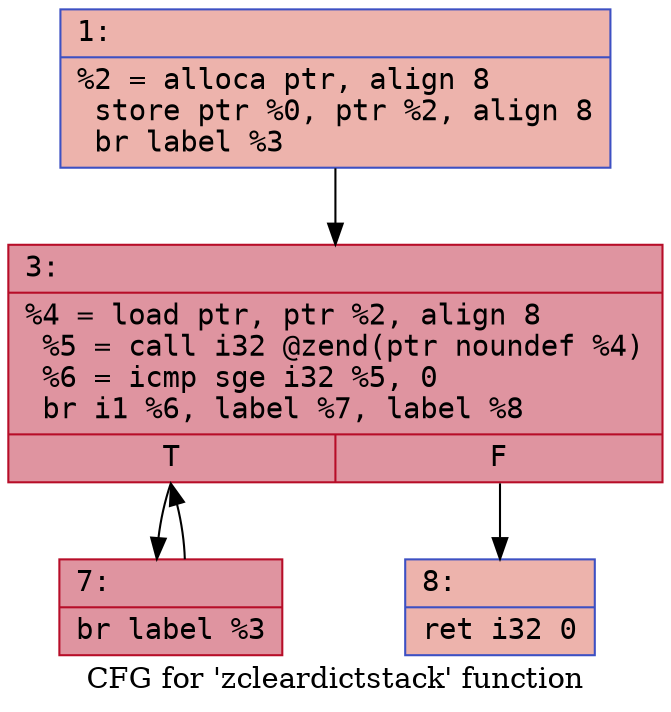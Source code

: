 digraph "CFG for 'zcleardictstack' function" {
	label="CFG for 'zcleardictstack' function";

	Node0x600003c00280 [shape=record,color="#3d50c3ff", style=filled, fillcolor="#d6524470" fontname="Courier",label="{1:\l|  %2 = alloca ptr, align 8\l  store ptr %0, ptr %2, align 8\l  br label %3\l}"];
	Node0x600003c00280 -> Node0x600003c002d0[tooltip="1 -> 3\nProbability 100.00%" ];
	Node0x600003c002d0 [shape=record,color="#b70d28ff", style=filled, fillcolor="#b70d2870" fontname="Courier",label="{3:\l|  %4 = load ptr, ptr %2, align 8\l  %5 = call i32 @zend(ptr noundef %4)\l  %6 = icmp sge i32 %5, 0\l  br i1 %6, label %7, label %8\l|{<s0>T|<s1>F}}"];
	Node0x600003c002d0:s0 -> Node0x600003c00320[tooltip="3 -> 7\nProbability 96.88%" ];
	Node0x600003c002d0:s1 -> Node0x600003c00370[tooltip="3 -> 8\nProbability 3.12%" ];
	Node0x600003c00320 [shape=record,color="#b70d28ff", style=filled, fillcolor="#b70d2870" fontname="Courier",label="{7:\l|  br label %3\l}"];
	Node0x600003c00320 -> Node0x600003c002d0[tooltip="7 -> 3\nProbability 100.00%" ];
	Node0x600003c00370 [shape=record,color="#3d50c3ff", style=filled, fillcolor="#d6524470" fontname="Courier",label="{8:\l|  ret i32 0\l}"];
}
